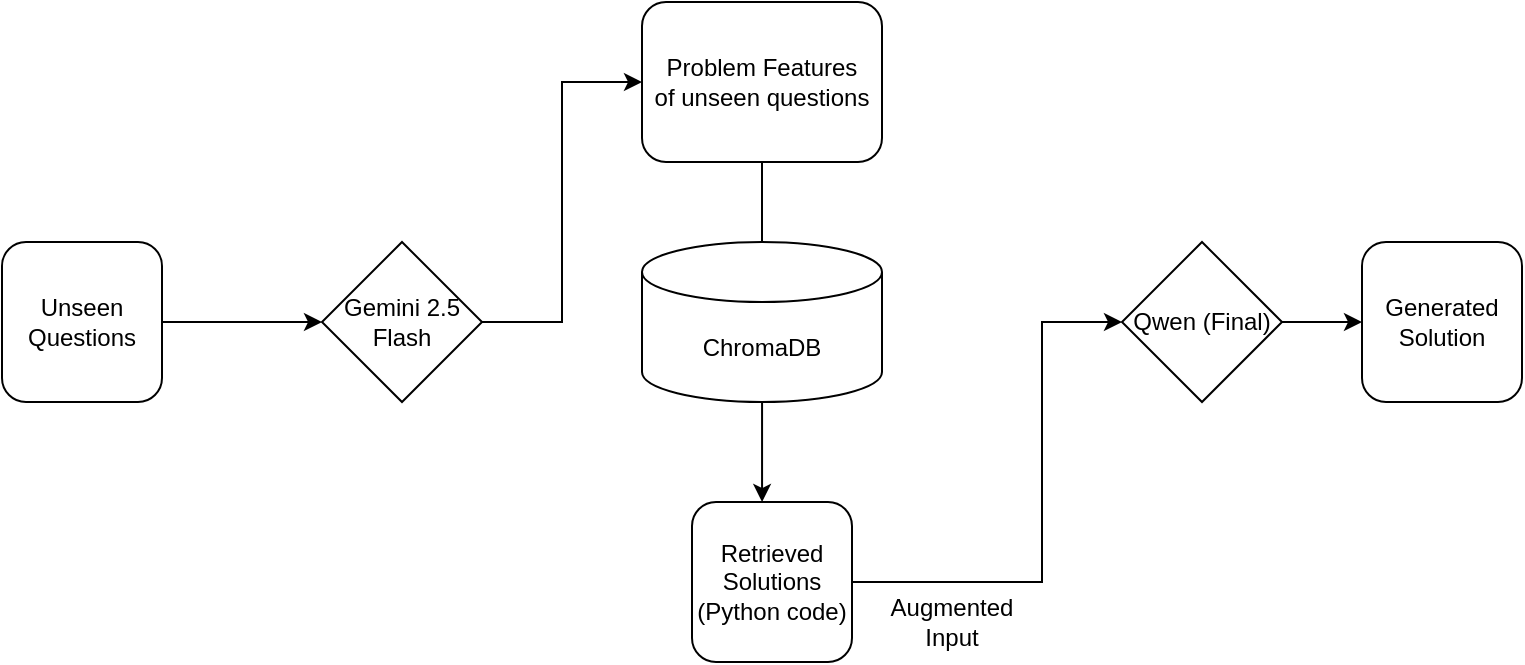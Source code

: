 <mxfile version="27.0.3">
  <diagram name="Page-1" id="Rgjnn9wNp7FvwkXzM0zu">
    <mxGraphModel dx="1042" dy="719" grid="1" gridSize="10" guides="1" tooltips="1" connect="1" arrows="1" fold="1" page="1" pageScale="1" pageWidth="850" pageHeight="1100" math="0" shadow="0">
      <root>
        <mxCell id="0" />
        <mxCell id="1" parent="0" />
        <mxCell id="2egm61YZGKBD1zScukRR-2" value="Unseen Questions" style="rounded=1;whiteSpace=wrap;html=1;" parent="1" vertex="1">
          <mxGeometry x="80" y="200" width="80" height="80" as="geometry" />
        </mxCell>
        <mxCell id="2egm61YZGKBD1zScukRR-3" value="" style="endArrow=classic;html=1;rounded=0;" parent="1" target="2egm61YZGKBD1zScukRR-4" edge="1">
          <mxGeometry width="50" height="50" relative="1" as="geometry">
            <mxPoint x="160" y="240" as="sourcePoint" />
            <mxPoint x="240" y="240" as="targetPoint" />
          </mxGeometry>
        </mxCell>
        <mxCell id="2egm61YZGKBD1zScukRR-4" value="Gemini 2.5 Flash" style="rhombus;whiteSpace=wrap;html=1;" parent="1" vertex="1">
          <mxGeometry x="240.0" y="200" width="80" height="80" as="geometry" />
        </mxCell>
        <mxCell id="2egm61YZGKBD1zScukRR-5" value="" style="endArrow=classic;html=1;rounded=0;" parent="1" edge="1">
          <mxGeometry width="50" height="50" relative="1" as="geometry">
            <mxPoint x="320" y="240" as="sourcePoint" />
            <mxPoint x="400" y="120" as="targetPoint" />
            <Array as="points">
              <mxPoint x="360" y="240" />
              <mxPoint x="360" y="120" />
            </Array>
          </mxGeometry>
        </mxCell>
        <mxCell id="2egm61YZGKBD1zScukRR-6" value="Problem Features&lt;div&gt;of unseen questions&lt;/div&gt;" style="rounded=1;whiteSpace=wrap;html=1;" parent="1" vertex="1">
          <mxGeometry x="400" y="80" width="120" height="80" as="geometry" />
        </mxCell>
        <mxCell id="2egm61YZGKBD1zScukRR-7" value="" style="endArrow=classic;html=1;rounded=0;entryX=0.438;entryY=0;entryDx=0;entryDy=0;entryPerimeter=0;" parent="1" target="2egm61YZGKBD1zScukRR-9" edge="1">
          <mxGeometry width="50" height="50" relative="1" as="geometry">
            <mxPoint x="460" y="160" as="sourcePoint" />
            <mxPoint x="460" y="300" as="targetPoint" />
          </mxGeometry>
        </mxCell>
        <mxCell id="2egm61YZGKBD1zScukRR-8" value="ChromaDB" style="shape=cylinder3;whiteSpace=wrap;html=1;boundedLbl=1;backgroundOutline=1;size=15;" parent="1" vertex="1">
          <mxGeometry x="400" y="200" width="120" height="80" as="geometry" />
        </mxCell>
        <mxCell id="2egm61YZGKBD1zScukRR-9" value="Retrieved Solutions (Python code)" style="rounded=1;whiteSpace=wrap;html=1;" parent="1" vertex="1">
          <mxGeometry x="425" y="330" width="80" height="80" as="geometry" />
        </mxCell>
        <UserObject label="Augmented Input" placeholders="1" name="Variable" id="2egm61YZGKBD1zScukRR-13">
          <mxCell style="text;html=1;strokeColor=none;fillColor=none;align=center;verticalAlign=middle;whiteSpace=wrap;overflow=hidden;" parent="1" vertex="1">
            <mxGeometry x="520" y="370" width="70" height="40" as="geometry" />
          </mxCell>
        </UserObject>
        <mxCell id="2egm61YZGKBD1zScukRR-14" value="" style="endArrow=classic;html=1;rounded=0;entryX=0;entryY=0.5;entryDx=0;entryDy=0;" parent="1" edge="1" target="2egm61YZGKBD1zScukRR-16">
          <mxGeometry width="50" height="50" relative="1" as="geometry">
            <mxPoint x="505" y="370" as="sourcePoint" />
            <mxPoint x="635" y="250" as="targetPoint" />
            <Array as="points">
              <mxPoint x="600" y="370" />
              <mxPoint x="600" y="240" />
            </Array>
          </mxGeometry>
        </mxCell>
        <mxCell id="2egm61YZGKBD1zScukRR-16" value="Qwen (Final)" style="rhombus;whiteSpace=wrap;html=1;" parent="1" vertex="1">
          <mxGeometry x="640.0" y="200" width="80" height="80" as="geometry" />
        </mxCell>
        <mxCell id="2egm61YZGKBD1zScukRR-17" value="Generated Solution" style="rounded=1;whiteSpace=wrap;html=1;" parent="1" vertex="1">
          <mxGeometry x="760" y="200" width="80" height="80" as="geometry" />
        </mxCell>
        <mxCell id="2egm61YZGKBD1zScukRR-18" value="" style="endArrow=classic;html=1;rounded=0;entryX=0;entryY=0.5;entryDx=0;entryDy=0;" parent="1" target="2egm61YZGKBD1zScukRR-17" edge="1">
          <mxGeometry width="50" height="50" relative="1" as="geometry">
            <mxPoint x="720" y="240" as="sourcePoint" />
            <mxPoint x="770" y="190" as="targetPoint" />
          </mxGeometry>
        </mxCell>
      </root>
    </mxGraphModel>
  </diagram>
</mxfile>
